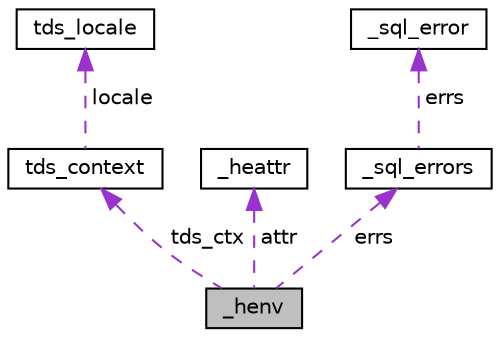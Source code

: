 digraph "_henv"
{
 // LATEX_PDF_SIZE
  edge [fontname="Helvetica",fontsize="10",labelfontname="Helvetica",labelfontsize="10"];
  node [fontname="Helvetica",fontsize="10",shape=record];
  Node1 [label="_henv",height=0.2,width=0.4,color="black", fillcolor="grey75", style="filled", fontcolor="black",tooltip=" "];
  Node2 -> Node1 [dir="back",color="darkorchid3",fontsize="10",style="dashed",label=" tds_ctx" ,fontname="Helvetica"];
  Node2 [label="tds_context",height=0.2,width=0.4,color="black", fillcolor="white", style="filled",URL="$a01215.html",tooltip=" "];
  Node3 -> Node2 [dir="back",color="darkorchid3",fontsize="10",style="dashed",label=" locale" ,fontname="Helvetica"];
  Node3 [label="tds_locale",height=0.2,width=0.4,color="black", fillcolor="white", style="filled",URL="$a01151.html",tooltip=" "];
  Node4 -> Node1 [dir="back",color="darkorchid3",fontsize="10",style="dashed",label=" attr" ,fontname="Helvetica"];
  Node4 [label="_heattr",height=0.2,width=0.4,color="black", fillcolor="white", style="filled",URL="$a01007.html",tooltip=" "];
  Node5 -> Node1 [dir="back",color="darkorchid3",fontsize="10",style="dashed",label=" errs" ,fontname="Helvetica"];
  Node5 [label="_sql_errors",height=0.2,width=0.4,color="black", fillcolor="white", style="filled",URL="$a00991.html",tooltip=" "];
  Node6 -> Node5 [dir="back",color="darkorchid3",fontsize="10",style="dashed",label=" errs" ,fontname="Helvetica"];
  Node6 [label="_sql_error",height=0.2,width=0.4,color="black", fillcolor="white", style="filled",URL="$a00987.html",tooltip=" "];
}
